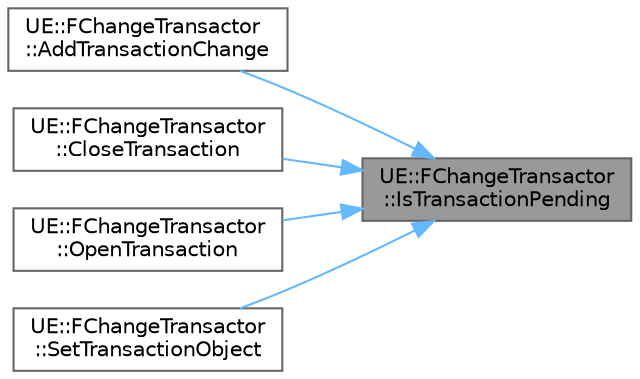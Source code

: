 digraph "UE::FChangeTransactor::IsTransactionPending"
{
 // INTERACTIVE_SVG=YES
 // LATEX_PDF_SIZE
  bgcolor="transparent";
  edge [fontname=Helvetica,fontsize=10,labelfontname=Helvetica,labelfontsize=10];
  node [fontname=Helvetica,fontsize=10,shape=box,height=0.2,width=0.4];
  rankdir="RL";
  Node1 [id="Node000001",label="UE::FChangeTransactor\l::IsTransactionPending",height=0.2,width=0.4,color="gray40", fillcolor="grey60", style="filled", fontcolor="black",tooltip=" "];
  Node1 -> Node2 [id="edge1_Node000001_Node000002",dir="back",color="steelblue1",style="solid",tooltip=" "];
  Node2 [id="Node000002",label="UE::FChangeTransactor\l::AddTransactionChange",height=0.2,width=0.4,color="grey40", fillcolor="white", style="filled",URL="$df/d29/structUE_1_1FChangeTransactor.html#acad54278634af86b65f6d0777f9f67a1",tooltip="Inserts a FChange instance into the compound change data."];
  Node1 -> Node3 [id="edge2_Node000001_Node000003",dir="back",color="steelblue1",style="solid",tooltip=" "];
  Node3 [id="Node000003",label="UE::FChangeTransactor\l::CloseTransaction",height=0.2,width=0.4,color="grey40", fillcolor="white", style="filled",URL="$df/d29/structUE_1_1FChangeTransactor.html#ac57cdad0e6400e07d2703d0387e54234",tooltip="Closes the currently pending transaction, inserting a FCompoundChange object, containing any FChange'..."];
  Node1 -> Node4 [id="edge3_Node000001_Node000004",dir="back",color="steelblue1",style="solid",tooltip=" "];
  Node4 [id="Node000004",label="UE::FChangeTransactor\l::OpenTransaction",height=0.2,width=0.4,color="grey40", fillcolor="white", style="filled",URL="$df/d29/structUE_1_1FChangeTransactor.html#ac9bf4edb755f4a1d8fa1e642f17a5c5e",tooltip="Opens a new transaction with the provided description."];
  Node1 -> Node5 [id="edge4_Node000001_Node000005",dir="back",color="steelblue1",style="solid",tooltip=" "];
  Node5 [id="Node000005",label="UE::FChangeTransactor\l::SetTransactionObject",height=0.2,width=0.4,color="grey40", fillcolor="white", style="filled",URL="$df/d29/structUE_1_1FChangeTransactor.html#abe32f7260e8420868b4071c117d45443",tooltip="Set the UObject instance for which to transact FChange's."];
}
